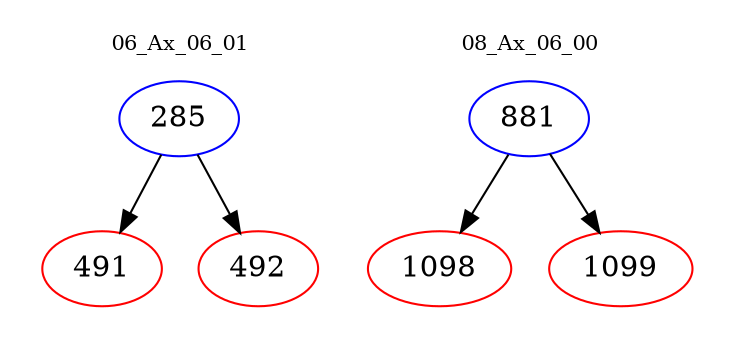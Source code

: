 digraph{
subgraph cluster_0 {
color = white
label = "06_Ax_06_01";
fontsize=10;
T0_285 [label="285", color="blue"]
T0_285 -> T0_491 [color="black"]
T0_491 [label="491", color="red"]
T0_285 -> T0_492 [color="black"]
T0_492 [label="492", color="red"]
}
subgraph cluster_1 {
color = white
label = "08_Ax_06_00";
fontsize=10;
T1_881 [label="881", color="blue"]
T1_881 -> T1_1098 [color="black"]
T1_1098 [label="1098", color="red"]
T1_881 -> T1_1099 [color="black"]
T1_1099 [label="1099", color="red"]
}
}

